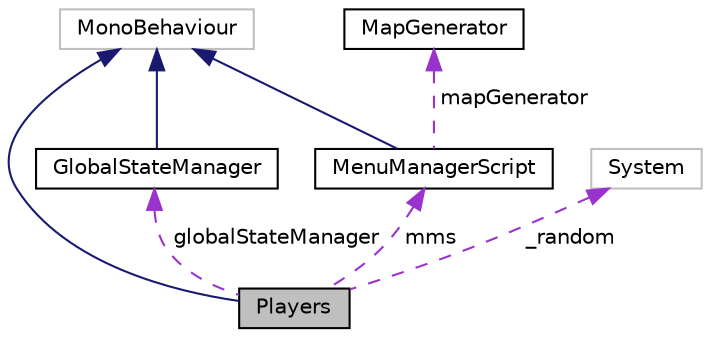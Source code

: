 digraph "Players"
{
 // LATEX_PDF_SIZE
  edge [fontname="Helvetica",fontsize="10",labelfontname="Helvetica",labelfontsize="10"];
  node [fontname="Helvetica",fontsize="10",shape=record];
  Node1 [label="Players",height=0.2,width=0.4,color="black", fillcolor="grey75", style="filled", fontcolor="black",tooltip=" "];
  Node2 -> Node1 [dir="back",color="midnightblue",fontsize="10",style="solid",fontname="Helvetica"];
  Node2 [label="MonoBehaviour",height=0.2,width=0.4,color="grey75", fillcolor="white", style="filled",tooltip=" "];
  Node3 -> Node1 [dir="back",color="darkorchid3",fontsize="10",style="dashed",label=" globalStateManager" ,fontname="Helvetica"];
  Node3 [label="GlobalStateManager",height=0.2,width=0.4,color="black", fillcolor="white", style="filled",URL="$class_global_state_manager.html",tooltip="GlobalStateManager Analiza la destruccion de los jugadores."];
  Node2 -> Node3 [dir="back",color="midnightblue",fontsize="10",style="solid",fontname="Helvetica"];
  Node4 -> Node1 [dir="back",color="darkorchid3",fontsize="10",style="dashed",label=" _random" ,fontname="Helvetica"];
  Node4 [label="System",height=0.2,width=0.4,color="grey75", fillcolor="white", style="filled",tooltip=" "];
  Node5 -> Node1 [dir="back",color="darkorchid3",fontsize="10",style="dashed",label=" mms" ,fontname="Helvetica"];
  Node5 [label="MenuManagerScript",height=0.2,width=0.4,color="black", fillcolor="white", style="filled",URL="$class_menu_manager_script.html",tooltip=" "];
  Node2 -> Node5 [dir="back",color="midnightblue",fontsize="10",style="solid",fontname="Helvetica"];
  Node6 -> Node5 [dir="back",color="darkorchid3",fontsize="10",style="dashed",label=" mapGenerator" ,fontname="Helvetica"];
  Node6 [label="MapGenerator",height=0.2,width=0.4,color="black", fillcolor="white", style="filled",URL="$class_map_generator.html",tooltip=" "];
}
